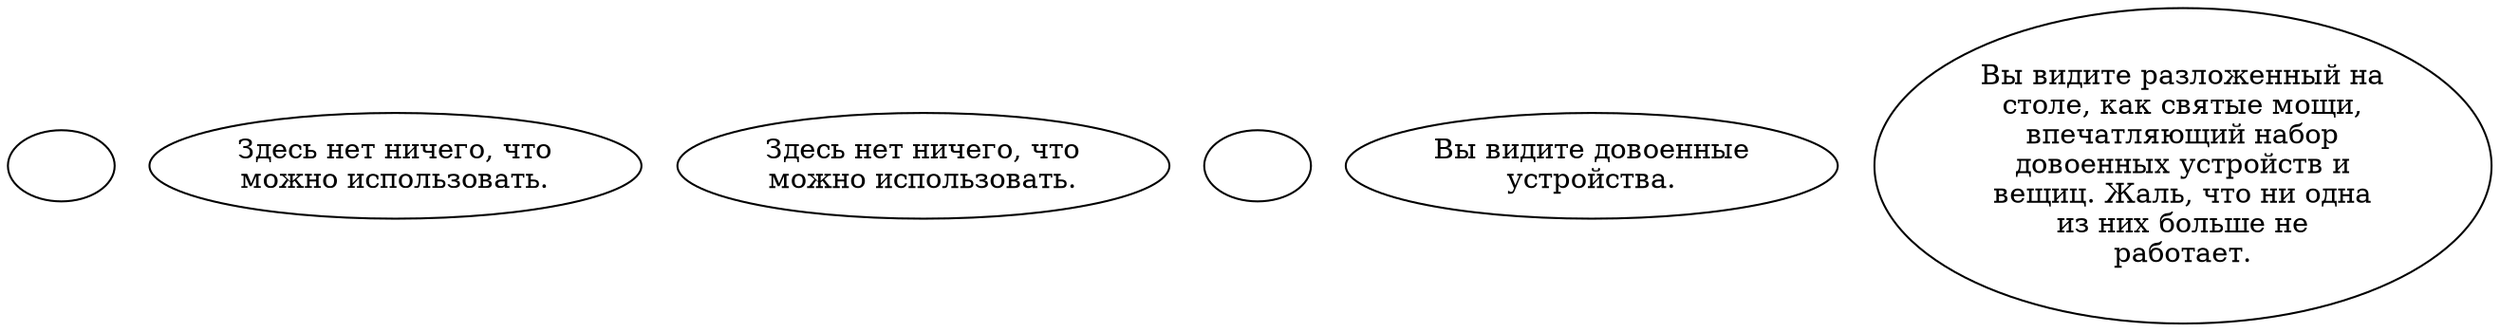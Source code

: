 digraph abjunk {
  "start" [style=filled       fillcolor="#FFFFFF"       color="#000000"]
  "start" [label=""]
  "use_p_proc" [style=filled       fillcolor="#FFFFFF"       color="#000000"]
  "use_p_proc" [label="Здесь нет ничего, что\nможно использовать."]
  "pickup_p_proc" [style=filled       fillcolor="#FFFFFF"       color="#000000"]
  "pickup_p_proc" [label="Здесь нет ничего, что\nможно использовать."]
  "destroy_p_proc" [style=filled       fillcolor="#FFFFFF"       color="#000000"]
  "destroy_p_proc" [label=""]
  "look_at_p_proc" [style=filled       fillcolor="#FFFFFF"       color="#000000"]
  "look_at_p_proc" [label="Вы видите довоенные\nустройства."]
  "description_p_proc" [style=filled       fillcolor="#FFFFFF"       color="#000000"]
  "description_p_proc" [label="Вы видите разложенный на\nстоле, как святые мощи,\nвпечатляющий набор\nдовоенных устройств и\nвещиц. Жаль, что ни одна\nиз них больше не\nработает."]
}
